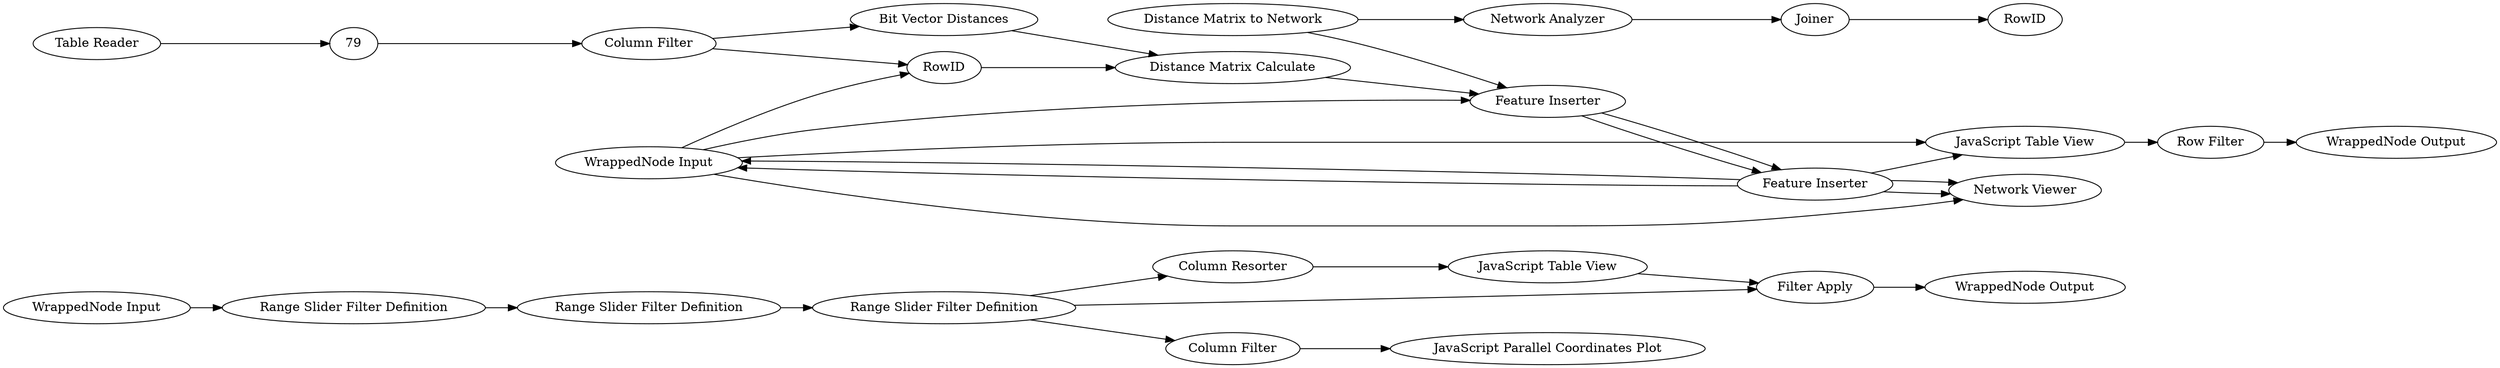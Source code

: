 digraph {
	74 [label="JavaScript Parallel Coordinates Plot"]
	76 [label="JavaScript Table View"]
	77 [label="WrappedNode Input"]
	78 [label="WrappedNode Output"]
	80 [label="Column Resorter"]
	81 [label="Range Slider Filter Definition"]
	82 [label="Range Slider Filter Definition"]
	83 [label="Range Slider Filter Definition"]
	84 [label="Filter Apply"]
	85 [label="Column Filter"]
	111 [label="JavaScript Table View"]
	112 [label="WrappedNode Input"]
	114 [label="Column Resorter"]
	115 [label="Range Slider Filter Definition"]
	116 [label="WrappedNode Output"]
	117 [label="Row Filter"]
	118 [label="JavaScript Network Viewer"]
	118 [label="Network Viewer"]
	111 [label="JavaScript Table View"]
	112 [label="WrappedNode Input"]
	113 [label="WrappedNode Output"]
	101 [label="Distance Matrix to Network"]
	107 [label="Network Analyzer"]
	108 [label=Joiner]
	113 [label=RowID]
	114 [label="Feature Inserter"]
	115 [label="Feature Inserter"]
	94 [label="Bit Vector Distances"]
	100 [label="Distance Matrix Calculate"]
	122 [label="Column Filter"]
	123 [label=RowID]
	129 [label="Table Reader"]
	76 -> 84
	77 -> 81
	80 -> 76
	81 -> 82
	82 -> 83
	83 -> 80
	83 -> 85
	83 -> 84
	84 -> 78
	85 -> 74
	111 -> 117
	112 -> 114
	112 -> 118
	114 -> 115
	115 -> 118
	115 -> 111
	117 -> 116
	112 -> 111
	101 -> 114
	101 -> 107
	107 -> 108
	108 -> 113
	114 -> 115
	94 -> 100
	122 -> 123
	122 -> 94
	123 -> 100
	79 -> 122
	112 -> 123
	115 -> 118
	115 -> 112
	115 -> 112
	100 -> 114
	129 -> 79
	rankdir=LR
}
